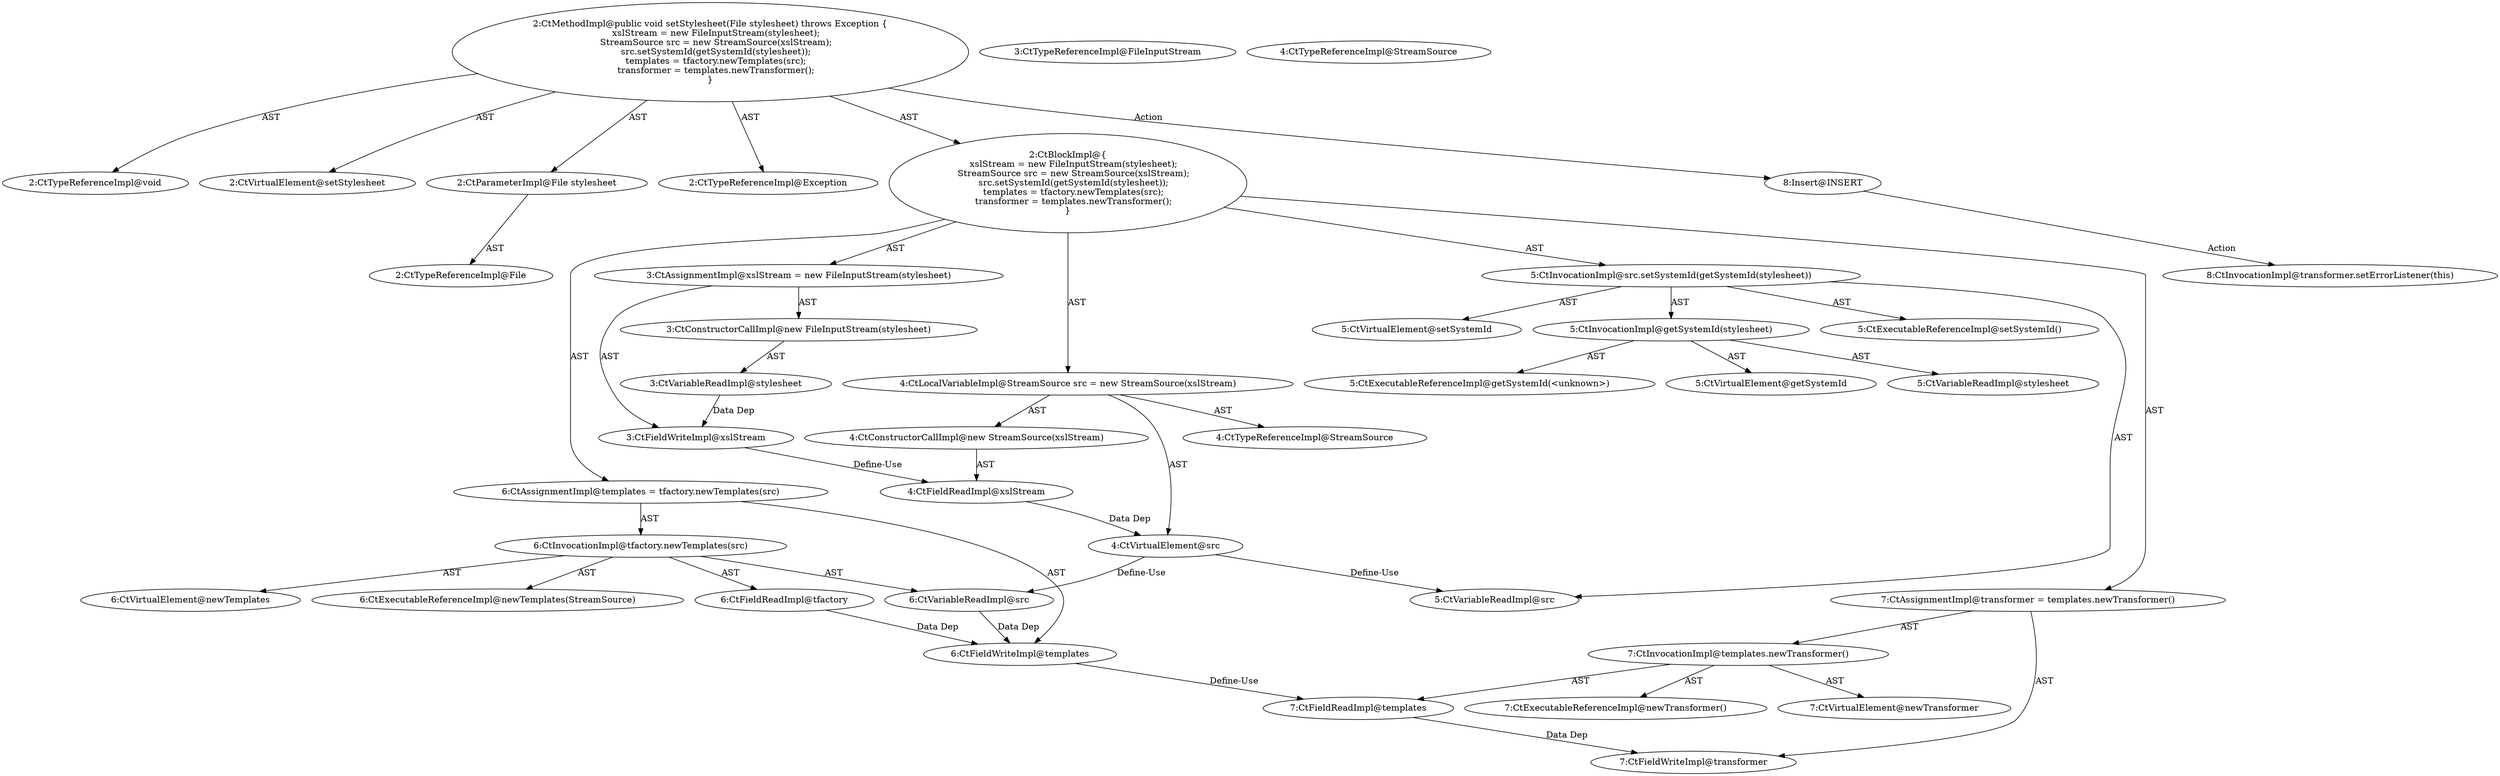digraph "setStylesheet#?,File" {
0 [label="2:CtTypeReferenceImpl@void" shape=ellipse]
1 [label="2:CtVirtualElement@setStylesheet" shape=ellipse]
2 [label="2:CtParameterImpl@File stylesheet" shape=ellipse]
3 [label="2:CtTypeReferenceImpl@File" shape=ellipse]
4 [label="2:CtTypeReferenceImpl@Exception" shape=ellipse]
5 [label="3:CtFieldWriteImpl@xslStream" shape=ellipse]
6 [label="3:CtTypeReferenceImpl@FileInputStream" shape=ellipse]
7 [label="3:CtVariableReadImpl@stylesheet" shape=ellipse]
8 [label="3:CtConstructorCallImpl@new FileInputStream(stylesheet)" shape=ellipse]
9 [label="3:CtAssignmentImpl@xslStream = new FileInputStream(stylesheet)" shape=ellipse]
10 [label="4:CtTypeReferenceImpl@StreamSource" shape=ellipse]
11 [label="4:CtTypeReferenceImpl@StreamSource" shape=ellipse]
12 [label="4:CtFieldReadImpl@xslStream" shape=ellipse]
13 [label="4:CtConstructorCallImpl@new StreamSource(xslStream)" shape=ellipse]
14 [label="4:CtVirtualElement@src" shape=ellipse]
15 [label="4:CtLocalVariableImpl@StreamSource src = new StreamSource(xslStream)" shape=ellipse]
16 [label="5:CtExecutableReferenceImpl@setSystemId()" shape=ellipse]
17 [label="5:CtVirtualElement@setSystemId" shape=ellipse]
18 [label="5:CtVariableReadImpl@src" shape=ellipse]
19 [label="5:CtExecutableReferenceImpl@getSystemId(<unknown>)" shape=ellipse]
20 [label="5:CtVirtualElement@getSystemId" shape=ellipse]
21 [label="5:CtVariableReadImpl@stylesheet" shape=ellipse]
22 [label="5:CtInvocationImpl@getSystemId(stylesheet)" shape=ellipse]
23 [label="5:CtInvocationImpl@src.setSystemId(getSystemId(stylesheet))" shape=ellipse]
24 [label="6:CtFieldWriteImpl@templates" shape=ellipse]
25 [label="6:CtExecutableReferenceImpl@newTemplates(StreamSource)" shape=ellipse]
26 [label="6:CtVirtualElement@newTemplates" shape=ellipse]
27 [label="6:CtFieldReadImpl@tfactory" shape=ellipse]
28 [label="6:CtVariableReadImpl@src" shape=ellipse]
29 [label="6:CtInvocationImpl@tfactory.newTemplates(src)" shape=ellipse]
30 [label="6:CtAssignmentImpl@templates = tfactory.newTemplates(src)" shape=ellipse]
31 [label="7:CtFieldWriteImpl@transformer" shape=ellipse]
32 [label="7:CtExecutableReferenceImpl@newTransformer()" shape=ellipse]
33 [label="7:CtVirtualElement@newTransformer" shape=ellipse]
34 [label="7:CtFieldReadImpl@templates" shape=ellipse]
35 [label="7:CtInvocationImpl@templates.newTransformer()" shape=ellipse]
36 [label="7:CtAssignmentImpl@transformer = templates.newTransformer()" shape=ellipse]
37 [label="2:CtBlockImpl@\{
    xslStream = new FileInputStream(stylesheet);
    StreamSource src = new StreamSource(xslStream);
    src.setSystemId(getSystemId(stylesheet));
    templates = tfactory.newTemplates(src);
    transformer = templates.newTransformer();
\}" shape=ellipse]
38 [label="2:CtMethodImpl@public void setStylesheet(File stylesheet) throws Exception \{
    xslStream = new FileInputStream(stylesheet);
    StreamSource src = new StreamSource(xslStream);
    src.setSystemId(getSystemId(stylesheet));
    templates = tfactory.newTemplates(src);
    transformer = templates.newTransformer();
\}" shape=ellipse]
39 [label="8:Insert@INSERT" shape=ellipse]
40 [label="8:CtInvocationImpl@transformer.setErrorListener(this)" shape=ellipse]
2 -> 3 [label="AST"];
5 -> 12 [label="Define-Use"];
7 -> 5 [label="Data Dep"];
8 -> 7 [label="AST"];
9 -> 5 [label="AST"];
9 -> 8 [label="AST"];
12 -> 14 [label="Data Dep"];
13 -> 12 [label="AST"];
14 -> 18 [label="Define-Use"];
14 -> 28 [label="Define-Use"];
15 -> 14 [label="AST"];
15 -> 10 [label="AST"];
15 -> 13 [label="AST"];
22 -> 20 [label="AST"];
22 -> 19 [label="AST"];
22 -> 21 [label="AST"];
23 -> 17 [label="AST"];
23 -> 18 [label="AST"];
23 -> 16 [label="AST"];
23 -> 22 [label="AST"];
24 -> 34 [label="Define-Use"];
27 -> 24 [label="Data Dep"];
28 -> 24 [label="Data Dep"];
29 -> 26 [label="AST"];
29 -> 27 [label="AST"];
29 -> 25 [label="AST"];
29 -> 28 [label="AST"];
30 -> 24 [label="AST"];
30 -> 29 [label="AST"];
34 -> 31 [label="Data Dep"];
35 -> 33 [label="AST"];
35 -> 34 [label="AST"];
35 -> 32 [label="AST"];
36 -> 31 [label="AST"];
36 -> 35 [label="AST"];
37 -> 9 [label="AST"];
37 -> 15 [label="AST"];
37 -> 23 [label="AST"];
37 -> 30 [label="AST"];
37 -> 36 [label="AST"];
38 -> 1 [label="AST"];
38 -> 0 [label="AST"];
38 -> 2 [label="AST"];
38 -> 4 [label="AST"];
38 -> 37 [label="AST"];
38 -> 39 [label="Action"];
39 -> 40 [label="Action"];
}